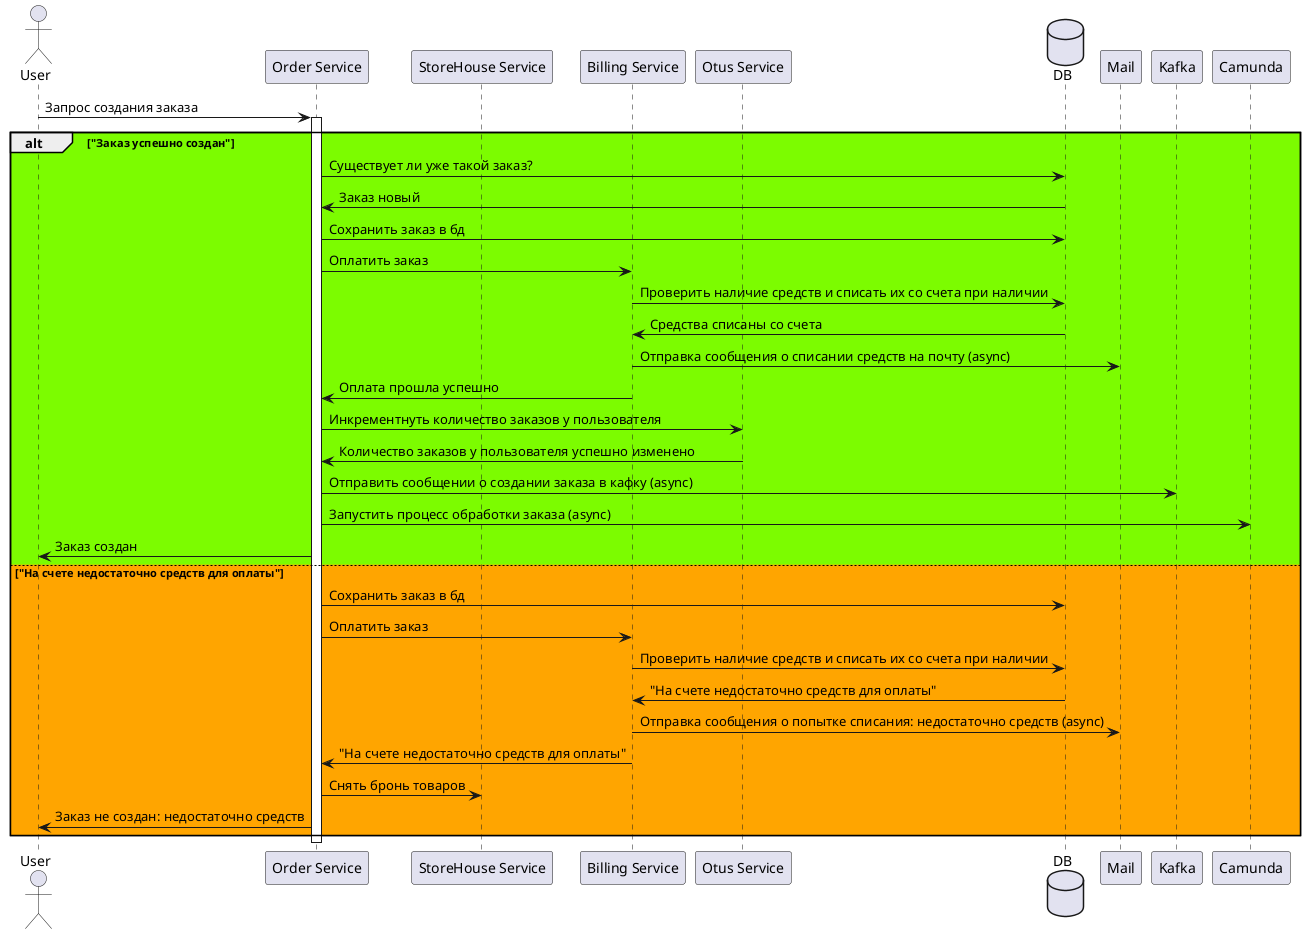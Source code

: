 @startuml
'https://plantuml.com/sequence-diagram

actor User
participant "Order Service"
participant "StoreHouse Service"
participant "Billing Service"
participant "Otus Service"
database "DB"
participant "Mail"
participant "Kafka"
participant "Camunda"

User -> "Order Service" : Запрос создания заказа
activate "Order Service"


alt #LawnGreen "Заказ успешно создан"

"Order Service" -> "DB" : Существует ли уже такой заказ?
"DB" -> "Order Service" : Заказ новый
'"Order Service" -> "StoreHouse Service" : Проверка наличия товара на сладе
'"StoreHouse Service" -> "DB" : Проверить наличие товаров в бд
'"DB" -> "StoreHouse Service" : Ответ бд: товары в наличии
'"StoreHouse Service" -> "DB"  : Забронировать товары
'"DB" -> "StoreHouse Service"  : Товары забронированы
'"StoreHouse Service" -> "Order Service" : Товары в наличии - забронированы
"Order Service" -> "DB" : Сохранить заказ в бд
"Order Service" -> "Billing Service" : Оплатить заказ
"Billing Service" -> "DB" : Проверить наличие средств и списать их со счета при наличии
"DB" -> "Billing Service" : Средства списаны со счета
"Billing Service" -> "Mail" : Отправка сообщения о списании средств на почту (async)
"Billing Service" -> "Order Service" : Оплата прошла успешно
"Order Service" -> "Otus Service" : Инкрементнуть количество заказов у пользователя
"Otus Service" -> "Order Service" : Количество заказов у пользователя успешно изменено
"Order Service" -> "Kafka": Отправить сообщении о создании заказа в кафку (async)
"Order Service" -> "Camunda": Запустить процесс обработки заказа (async)
"Order Service" -> "User" : Заказ создан

else #Orange "На счете недостаточно средств для оплаты"
'
'"StoreHouse Service" -> "DB" : Проверить наличие товаров в бд
'"DB" -> "StoreHouse Service" : Ответ бд: товары в наличии
'"StoreHouse Service" -> "DB"  : Забронировать товары
'"DB" -> "StoreHouse Service"  : Товары забронированы
'"StoreHouse Service" -> "Order Service" : Товары в наличии - забронированы
"Order Service" -> "DB" : Сохранить заказ в бд
"Order Service" -> "Billing Service" : Оплатить заказ
"Billing Service" -> "DB" : Проверить наличие средств и списать их со счета при наличии
"DB" -> "Billing Service" : "На счете недостаточно средств для оплаты"
"Billing Service" -> "Mail" : Отправка сообщения о попытке списания: недостаточно средств (async)
"Billing Service" -> "Order Service" : "На счете недостаточно средств для оплаты"
"Order Service" -> "StoreHouse Service" : Снять бронь товаров
"Order Service" -> "User" : Заказ не создан: недостаточно средств

end

deactivate "Order Service"

@enduml